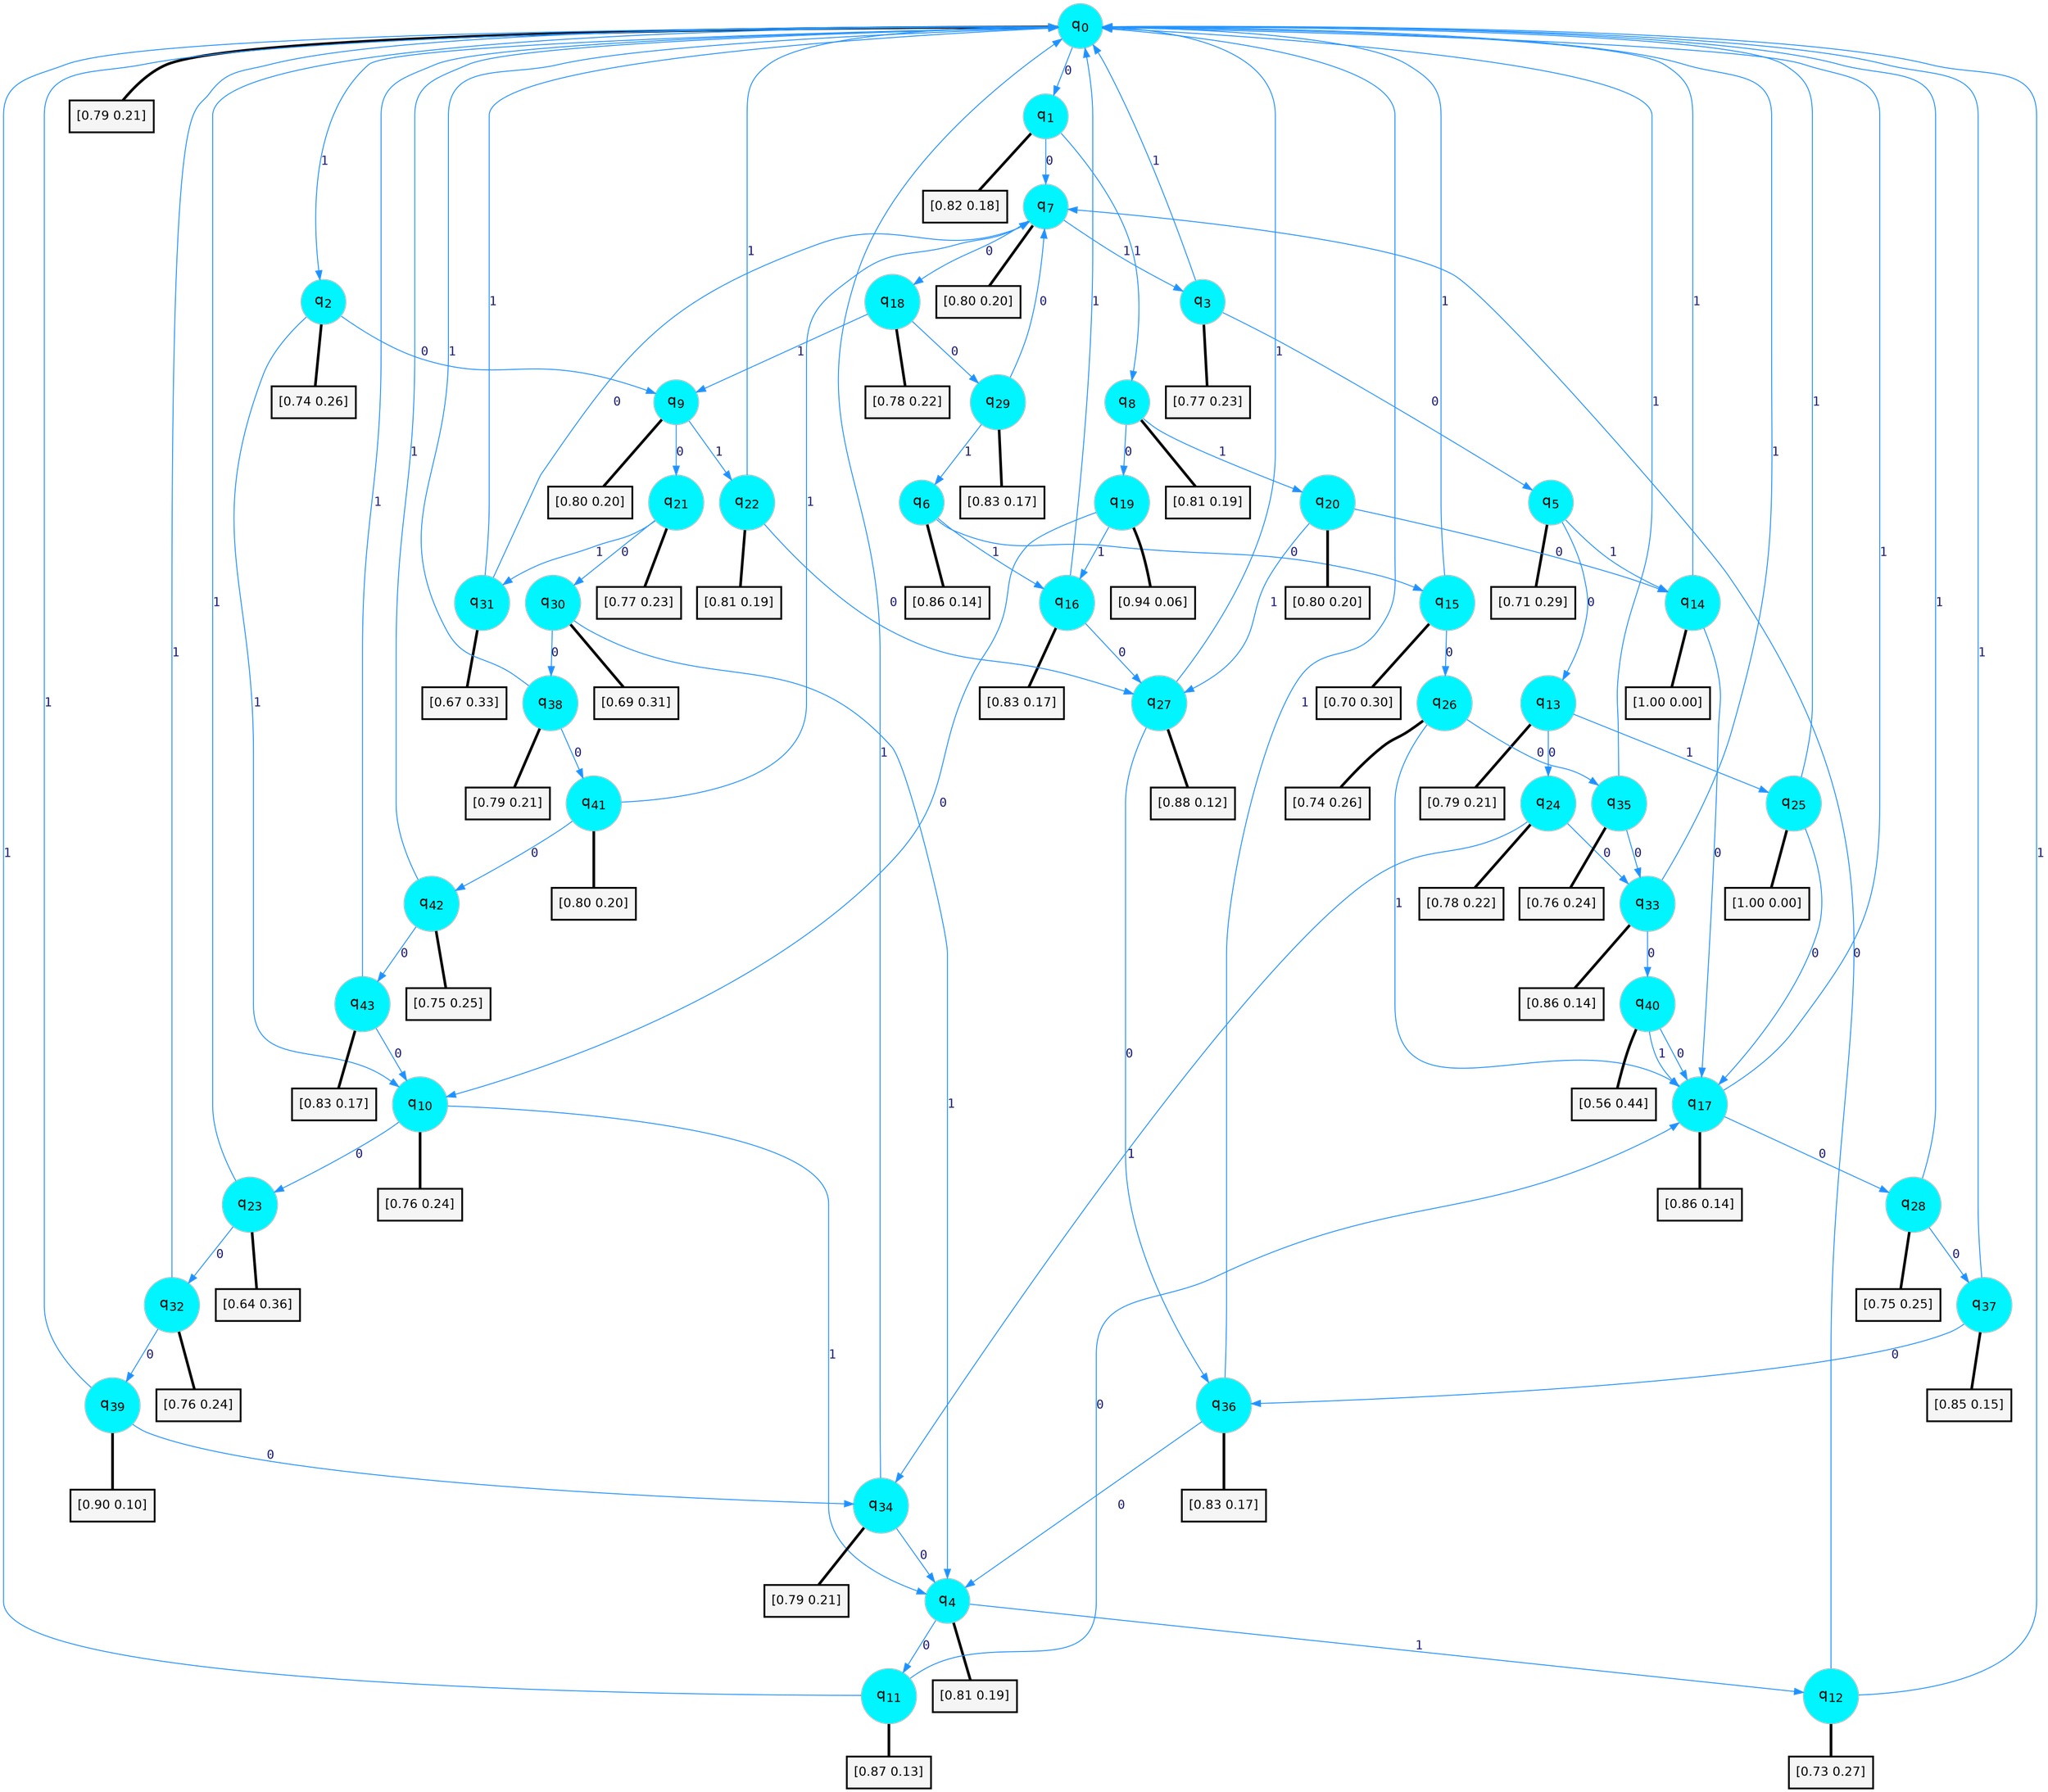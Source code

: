 digraph G {
graph [
bgcolor=transparent, dpi=300, rankdir=TD, size="40,25"];
node [
color=gray, fillcolor=turquoise1, fontcolor=black, fontname=Helvetica, fontsize=16, fontweight=bold, shape=circle, style=filled];
edge [
arrowsize=1, color=dodgerblue1, fontcolor=midnightblue, fontname=courier, fontweight=bold, penwidth=1, style=solid, weight=20];
0[label=<q<SUB>0</SUB>>];
1[label=<q<SUB>1</SUB>>];
2[label=<q<SUB>2</SUB>>];
3[label=<q<SUB>3</SUB>>];
4[label=<q<SUB>4</SUB>>];
5[label=<q<SUB>5</SUB>>];
6[label=<q<SUB>6</SUB>>];
7[label=<q<SUB>7</SUB>>];
8[label=<q<SUB>8</SUB>>];
9[label=<q<SUB>9</SUB>>];
10[label=<q<SUB>10</SUB>>];
11[label=<q<SUB>11</SUB>>];
12[label=<q<SUB>12</SUB>>];
13[label=<q<SUB>13</SUB>>];
14[label=<q<SUB>14</SUB>>];
15[label=<q<SUB>15</SUB>>];
16[label=<q<SUB>16</SUB>>];
17[label=<q<SUB>17</SUB>>];
18[label=<q<SUB>18</SUB>>];
19[label=<q<SUB>19</SUB>>];
20[label=<q<SUB>20</SUB>>];
21[label=<q<SUB>21</SUB>>];
22[label=<q<SUB>22</SUB>>];
23[label=<q<SUB>23</SUB>>];
24[label=<q<SUB>24</SUB>>];
25[label=<q<SUB>25</SUB>>];
26[label=<q<SUB>26</SUB>>];
27[label=<q<SUB>27</SUB>>];
28[label=<q<SUB>28</SUB>>];
29[label=<q<SUB>29</SUB>>];
30[label=<q<SUB>30</SUB>>];
31[label=<q<SUB>31</SUB>>];
32[label=<q<SUB>32</SUB>>];
33[label=<q<SUB>33</SUB>>];
34[label=<q<SUB>34</SUB>>];
35[label=<q<SUB>35</SUB>>];
36[label=<q<SUB>36</SUB>>];
37[label=<q<SUB>37</SUB>>];
38[label=<q<SUB>38</SUB>>];
39[label=<q<SUB>39</SUB>>];
40[label=<q<SUB>40</SUB>>];
41[label=<q<SUB>41</SUB>>];
42[label=<q<SUB>42</SUB>>];
43[label=<q<SUB>43</SUB>>];
44[label="[0.79 0.21]", shape=box,fontcolor=black, fontname=Helvetica, fontsize=14, penwidth=2, fillcolor=whitesmoke,color=black];
45[label="[0.82 0.18]", shape=box,fontcolor=black, fontname=Helvetica, fontsize=14, penwidth=2, fillcolor=whitesmoke,color=black];
46[label="[0.74 0.26]", shape=box,fontcolor=black, fontname=Helvetica, fontsize=14, penwidth=2, fillcolor=whitesmoke,color=black];
47[label="[0.77 0.23]", shape=box,fontcolor=black, fontname=Helvetica, fontsize=14, penwidth=2, fillcolor=whitesmoke,color=black];
48[label="[0.81 0.19]", shape=box,fontcolor=black, fontname=Helvetica, fontsize=14, penwidth=2, fillcolor=whitesmoke,color=black];
49[label="[0.71 0.29]", shape=box,fontcolor=black, fontname=Helvetica, fontsize=14, penwidth=2, fillcolor=whitesmoke,color=black];
50[label="[0.86 0.14]", shape=box,fontcolor=black, fontname=Helvetica, fontsize=14, penwidth=2, fillcolor=whitesmoke,color=black];
51[label="[0.80 0.20]", shape=box,fontcolor=black, fontname=Helvetica, fontsize=14, penwidth=2, fillcolor=whitesmoke,color=black];
52[label="[0.81 0.19]", shape=box,fontcolor=black, fontname=Helvetica, fontsize=14, penwidth=2, fillcolor=whitesmoke,color=black];
53[label="[0.80 0.20]", shape=box,fontcolor=black, fontname=Helvetica, fontsize=14, penwidth=2, fillcolor=whitesmoke,color=black];
54[label="[0.76 0.24]", shape=box,fontcolor=black, fontname=Helvetica, fontsize=14, penwidth=2, fillcolor=whitesmoke,color=black];
55[label="[0.87 0.13]", shape=box,fontcolor=black, fontname=Helvetica, fontsize=14, penwidth=2, fillcolor=whitesmoke,color=black];
56[label="[0.73 0.27]", shape=box,fontcolor=black, fontname=Helvetica, fontsize=14, penwidth=2, fillcolor=whitesmoke,color=black];
57[label="[0.79 0.21]", shape=box,fontcolor=black, fontname=Helvetica, fontsize=14, penwidth=2, fillcolor=whitesmoke,color=black];
58[label="[1.00 0.00]", shape=box,fontcolor=black, fontname=Helvetica, fontsize=14, penwidth=2, fillcolor=whitesmoke,color=black];
59[label="[0.70 0.30]", shape=box,fontcolor=black, fontname=Helvetica, fontsize=14, penwidth=2, fillcolor=whitesmoke,color=black];
60[label="[0.83 0.17]", shape=box,fontcolor=black, fontname=Helvetica, fontsize=14, penwidth=2, fillcolor=whitesmoke,color=black];
61[label="[0.86 0.14]", shape=box,fontcolor=black, fontname=Helvetica, fontsize=14, penwidth=2, fillcolor=whitesmoke,color=black];
62[label="[0.78 0.22]", shape=box,fontcolor=black, fontname=Helvetica, fontsize=14, penwidth=2, fillcolor=whitesmoke,color=black];
63[label="[0.94 0.06]", shape=box,fontcolor=black, fontname=Helvetica, fontsize=14, penwidth=2, fillcolor=whitesmoke,color=black];
64[label="[0.80 0.20]", shape=box,fontcolor=black, fontname=Helvetica, fontsize=14, penwidth=2, fillcolor=whitesmoke,color=black];
65[label="[0.77 0.23]", shape=box,fontcolor=black, fontname=Helvetica, fontsize=14, penwidth=2, fillcolor=whitesmoke,color=black];
66[label="[0.81 0.19]", shape=box,fontcolor=black, fontname=Helvetica, fontsize=14, penwidth=2, fillcolor=whitesmoke,color=black];
67[label="[0.64 0.36]", shape=box,fontcolor=black, fontname=Helvetica, fontsize=14, penwidth=2, fillcolor=whitesmoke,color=black];
68[label="[0.78 0.22]", shape=box,fontcolor=black, fontname=Helvetica, fontsize=14, penwidth=2, fillcolor=whitesmoke,color=black];
69[label="[1.00 0.00]", shape=box,fontcolor=black, fontname=Helvetica, fontsize=14, penwidth=2, fillcolor=whitesmoke,color=black];
70[label="[0.74 0.26]", shape=box,fontcolor=black, fontname=Helvetica, fontsize=14, penwidth=2, fillcolor=whitesmoke,color=black];
71[label="[0.88 0.12]", shape=box,fontcolor=black, fontname=Helvetica, fontsize=14, penwidth=2, fillcolor=whitesmoke,color=black];
72[label="[0.75 0.25]", shape=box,fontcolor=black, fontname=Helvetica, fontsize=14, penwidth=2, fillcolor=whitesmoke,color=black];
73[label="[0.83 0.17]", shape=box,fontcolor=black, fontname=Helvetica, fontsize=14, penwidth=2, fillcolor=whitesmoke,color=black];
74[label="[0.69 0.31]", shape=box,fontcolor=black, fontname=Helvetica, fontsize=14, penwidth=2, fillcolor=whitesmoke,color=black];
75[label="[0.67 0.33]", shape=box,fontcolor=black, fontname=Helvetica, fontsize=14, penwidth=2, fillcolor=whitesmoke,color=black];
76[label="[0.76 0.24]", shape=box,fontcolor=black, fontname=Helvetica, fontsize=14, penwidth=2, fillcolor=whitesmoke,color=black];
77[label="[0.86 0.14]", shape=box,fontcolor=black, fontname=Helvetica, fontsize=14, penwidth=2, fillcolor=whitesmoke,color=black];
78[label="[0.79 0.21]", shape=box,fontcolor=black, fontname=Helvetica, fontsize=14, penwidth=2, fillcolor=whitesmoke,color=black];
79[label="[0.76 0.24]", shape=box,fontcolor=black, fontname=Helvetica, fontsize=14, penwidth=2, fillcolor=whitesmoke,color=black];
80[label="[0.83 0.17]", shape=box,fontcolor=black, fontname=Helvetica, fontsize=14, penwidth=2, fillcolor=whitesmoke,color=black];
81[label="[0.85 0.15]", shape=box,fontcolor=black, fontname=Helvetica, fontsize=14, penwidth=2, fillcolor=whitesmoke,color=black];
82[label="[0.79 0.21]", shape=box,fontcolor=black, fontname=Helvetica, fontsize=14, penwidth=2, fillcolor=whitesmoke,color=black];
83[label="[0.90 0.10]", shape=box,fontcolor=black, fontname=Helvetica, fontsize=14, penwidth=2, fillcolor=whitesmoke,color=black];
84[label="[0.56 0.44]", shape=box,fontcolor=black, fontname=Helvetica, fontsize=14, penwidth=2, fillcolor=whitesmoke,color=black];
85[label="[0.80 0.20]", shape=box,fontcolor=black, fontname=Helvetica, fontsize=14, penwidth=2, fillcolor=whitesmoke,color=black];
86[label="[0.75 0.25]", shape=box,fontcolor=black, fontname=Helvetica, fontsize=14, penwidth=2, fillcolor=whitesmoke,color=black];
87[label="[0.83 0.17]", shape=box,fontcolor=black, fontname=Helvetica, fontsize=14, penwidth=2, fillcolor=whitesmoke,color=black];
0->1 [label=0];
0->2 [label=1];
0->44 [arrowhead=none, penwidth=3,color=black];
1->7 [label=0];
1->8 [label=1];
1->45 [arrowhead=none, penwidth=3,color=black];
2->9 [label=0];
2->10 [label=1];
2->46 [arrowhead=none, penwidth=3,color=black];
3->5 [label=0];
3->0 [label=1];
3->47 [arrowhead=none, penwidth=3,color=black];
4->11 [label=0];
4->12 [label=1];
4->48 [arrowhead=none, penwidth=3,color=black];
5->13 [label=0];
5->14 [label=1];
5->49 [arrowhead=none, penwidth=3,color=black];
6->15 [label=0];
6->16 [label=1];
6->50 [arrowhead=none, penwidth=3,color=black];
7->18 [label=0];
7->3 [label=1];
7->51 [arrowhead=none, penwidth=3,color=black];
8->19 [label=0];
8->20 [label=1];
8->52 [arrowhead=none, penwidth=3,color=black];
9->21 [label=0];
9->22 [label=1];
9->53 [arrowhead=none, penwidth=3,color=black];
10->23 [label=0];
10->4 [label=1];
10->54 [arrowhead=none, penwidth=3,color=black];
11->17 [label=0];
11->0 [label=1];
11->55 [arrowhead=none, penwidth=3,color=black];
12->7 [label=0];
12->0 [label=1];
12->56 [arrowhead=none, penwidth=3,color=black];
13->24 [label=0];
13->25 [label=1];
13->57 [arrowhead=none, penwidth=3,color=black];
14->17 [label=0];
14->0 [label=1];
14->58 [arrowhead=none, penwidth=3,color=black];
15->26 [label=0];
15->0 [label=1];
15->59 [arrowhead=none, penwidth=3,color=black];
16->27 [label=0];
16->0 [label=1];
16->60 [arrowhead=none, penwidth=3,color=black];
17->28 [label=0];
17->0 [label=1];
17->61 [arrowhead=none, penwidth=3,color=black];
18->29 [label=0];
18->9 [label=1];
18->62 [arrowhead=none, penwidth=3,color=black];
19->10 [label=0];
19->16 [label=1];
19->63 [arrowhead=none, penwidth=3,color=black];
20->14 [label=0];
20->27 [label=1];
20->64 [arrowhead=none, penwidth=3,color=black];
21->30 [label=0];
21->31 [label=1];
21->65 [arrowhead=none, penwidth=3,color=black];
22->27 [label=0];
22->0 [label=1];
22->66 [arrowhead=none, penwidth=3,color=black];
23->32 [label=0];
23->0 [label=1];
23->67 [arrowhead=none, penwidth=3,color=black];
24->33 [label=0];
24->34 [label=1];
24->68 [arrowhead=none, penwidth=3,color=black];
25->17 [label=0];
25->0 [label=1];
25->69 [arrowhead=none, penwidth=3,color=black];
26->35 [label=0];
26->17 [label=1];
26->70 [arrowhead=none, penwidth=3,color=black];
27->36 [label=0];
27->0 [label=1];
27->71 [arrowhead=none, penwidth=3,color=black];
28->37 [label=0];
28->0 [label=1];
28->72 [arrowhead=none, penwidth=3,color=black];
29->7 [label=0];
29->6 [label=1];
29->73 [arrowhead=none, penwidth=3,color=black];
30->38 [label=0];
30->4 [label=1];
30->74 [arrowhead=none, penwidth=3,color=black];
31->7 [label=0];
31->0 [label=1];
31->75 [arrowhead=none, penwidth=3,color=black];
32->39 [label=0];
32->0 [label=1];
32->76 [arrowhead=none, penwidth=3,color=black];
33->40 [label=0];
33->0 [label=1];
33->77 [arrowhead=none, penwidth=3,color=black];
34->4 [label=0];
34->0 [label=1];
34->78 [arrowhead=none, penwidth=3,color=black];
35->33 [label=0];
35->0 [label=1];
35->79 [arrowhead=none, penwidth=3,color=black];
36->4 [label=0];
36->0 [label=1];
36->80 [arrowhead=none, penwidth=3,color=black];
37->36 [label=0];
37->0 [label=1];
37->81 [arrowhead=none, penwidth=3,color=black];
38->41 [label=0];
38->0 [label=1];
38->82 [arrowhead=none, penwidth=3,color=black];
39->34 [label=0];
39->0 [label=1];
39->83 [arrowhead=none, penwidth=3,color=black];
40->17 [label=0];
40->17 [label=1];
40->84 [arrowhead=none, penwidth=3,color=black];
41->42 [label=0];
41->7 [label=1];
41->85 [arrowhead=none, penwidth=3,color=black];
42->43 [label=0];
42->0 [label=1];
42->86 [arrowhead=none, penwidth=3,color=black];
43->10 [label=0];
43->0 [label=1];
43->87 [arrowhead=none, penwidth=3,color=black];
}
